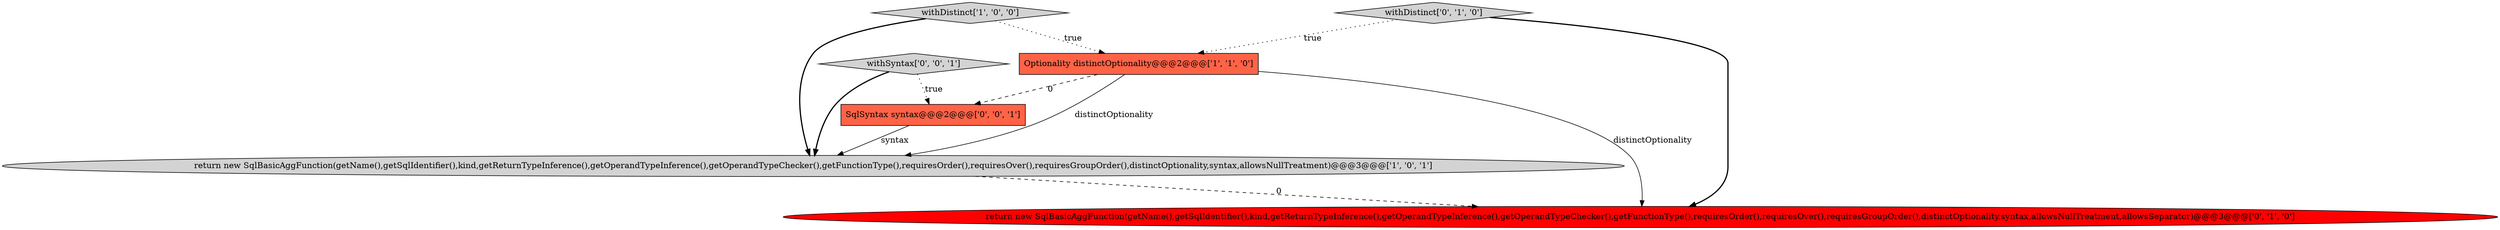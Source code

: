 digraph {
0 [style = filled, label = "withDistinct['1', '0', '0']", fillcolor = lightgray, shape = diamond image = "AAA0AAABBB1BBB"];
2 [style = filled, label = "return new SqlBasicAggFunction(getName(),getSqlIdentifier(),kind,getReturnTypeInference(),getOperandTypeInference(),getOperandTypeChecker(),getFunctionType(),requiresOrder(),requiresOver(),requiresGroupOrder(),distinctOptionality,syntax,allowsNullTreatment)@@@3@@@['1', '0', '1']", fillcolor = lightgray, shape = ellipse image = "AAA0AAABBB1BBB"];
4 [style = filled, label = "withDistinct['0', '1', '0']", fillcolor = lightgray, shape = diamond image = "AAA0AAABBB2BBB"];
6 [style = filled, label = "withSyntax['0', '0', '1']", fillcolor = lightgray, shape = diamond image = "AAA0AAABBB3BBB"];
5 [style = filled, label = "SqlSyntax syntax@@@2@@@['0', '0', '1']", fillcolor = tomato, shape = box image = "AAA0AAABBB3BBB"];
3 [style = filled, label = "return new SqlBasicAggFunction(getName(),getSqlIdentifier(),kind,getReturnTypeInference(),getOperandTypeInference(),getOperandTypeChecker(),getFunctionType(),requiresOrder(),requiresOver(),requiresGroupOrder(),distinctOptionality,syntax,allowsNullTreatment,allowsSeparator)@@@3@@@['0', '1', '0']", fillcolor = red, shape = ellipse image = "AAA1AAABBB2BBB"];
1 [style = filled, label = "Optionality distinctOptionality@@@2@@@['1', '1', '0']", fillcolor = tomato, shape = box image = "AAA0AAABBB1BBB"];
4->3 [style = bold, label=""];
0->2 [style = bold, label=""];
5->2 [style = solid, label="syntax"];
1->3 [style = solid, label="distinctOptionality"];
1->5 [style = dashed, label="0"];
2->3 [style = dashed, label="0"];
4->1 [style = dotted, label="true"];
1->2 [style = solid, label="distinctOptionality"];
6->5 [style = dotted, label="true"];
0->1 [style = dotted, label="true"];
6->2 [style = bold, label=""];
}
